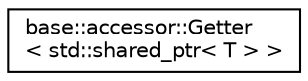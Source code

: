 digraph "クラス階層図"
{
 // LATEX_PDF_SIZE
  edge [fontname="Helvetica",fontsize="10",labelfontname="Helvetica",labelfontsize="10"];
  node [fontname="Helvetica",fontsize="10",shape=record];
  rankdir="LR";
  Node0 [label="base::accessor::Getter\l\< std::shared_ptr\< T \> \>",height=0.2,width=0.4,color="black", fillcolor="white", style="filled",URL="$classbase_1_1accessor_1_1_getter_3_01std_1_1shared__ptr_3_01_t_01_4_01_4.html",tooltip=" "];
}
